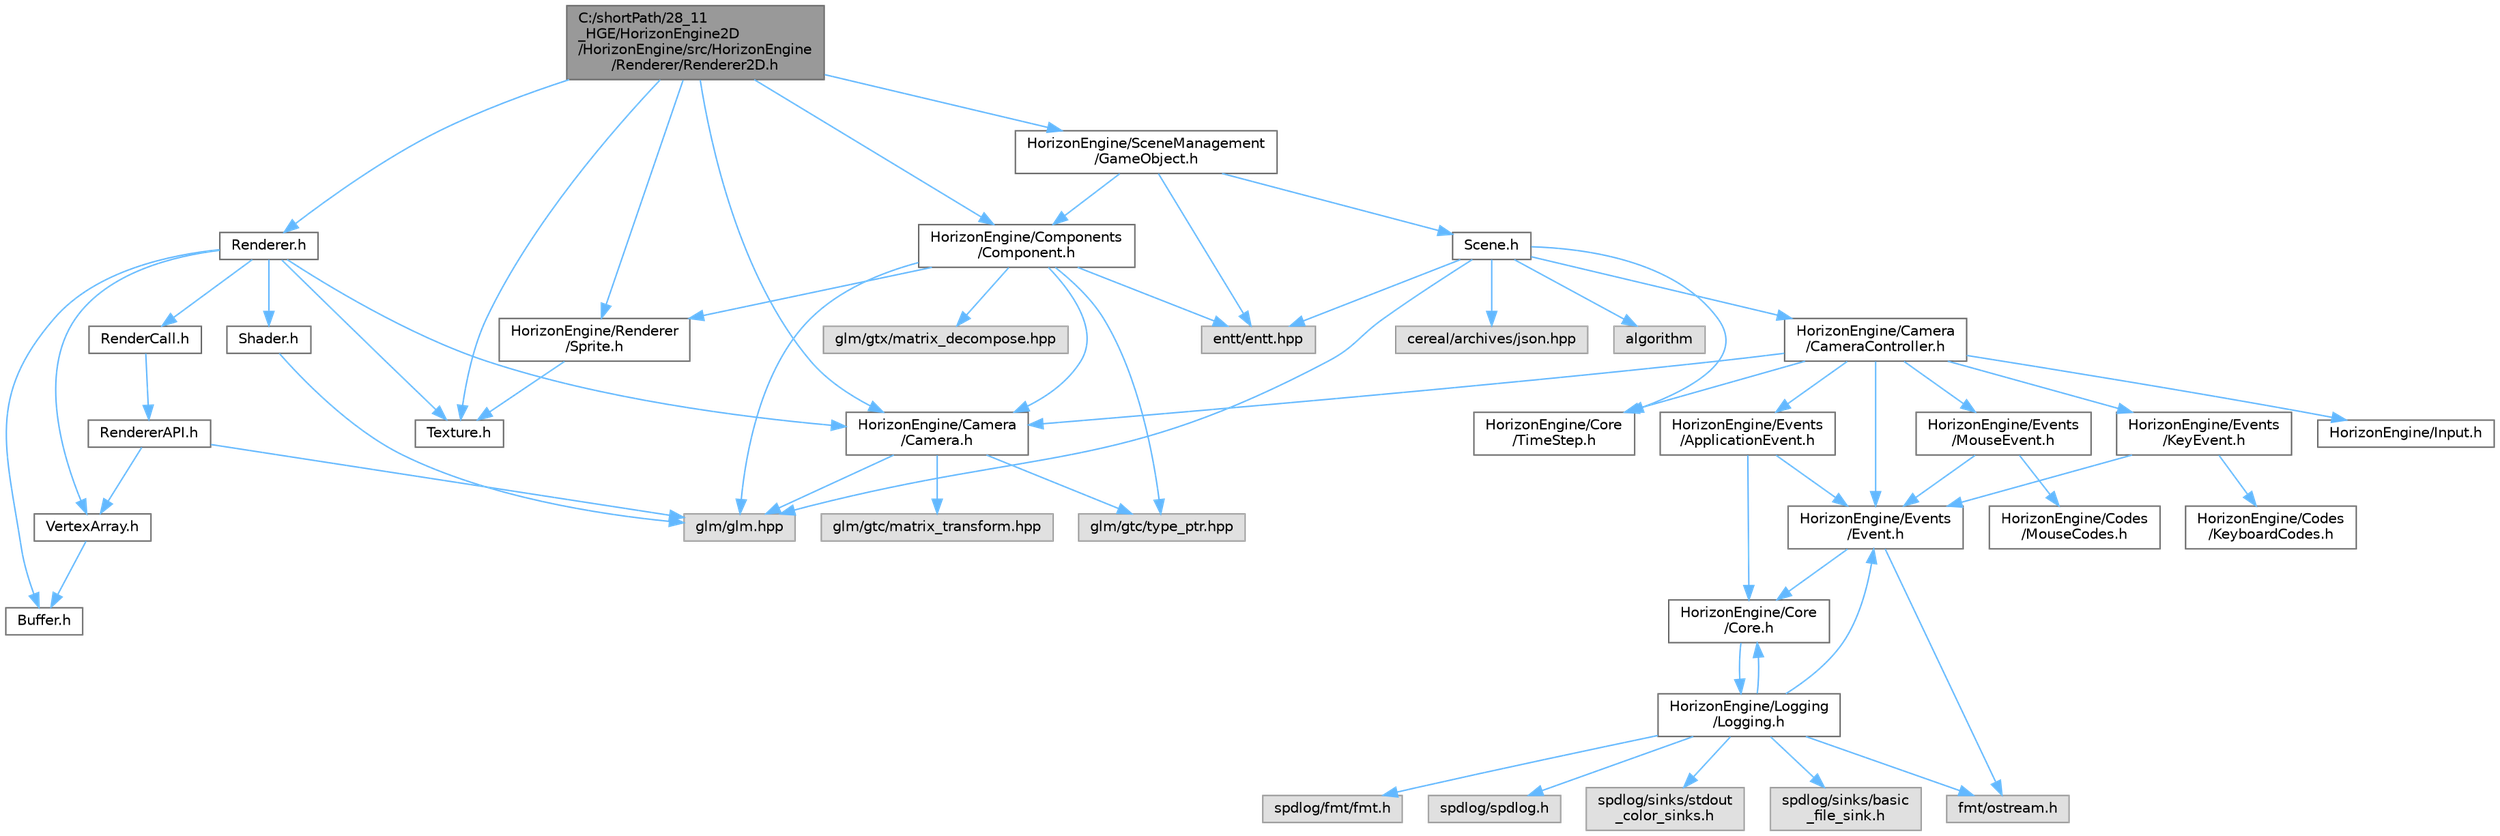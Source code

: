 digraph "C:/shortPath/28_11_HGE/HorizonEngine2D/HorizonEngine/src/HorizonEngine/Renderer/Renderer2D.h"
{
 // LATEX_PDF_SIZE
  bgcolor="transparent";
  edge [fontname=Helvetica,fontsize=10,labelfontname=Helvetica,labelfontsize=10];
  node [fontname=Helvetica,fontsize=10,shape=box,height=0.2,width=0.4];
  Node1 [label="C:/shortPath/28_11\l_HGE/HorizonEngine2D\l/HorizonEngine/src/HorizonEngine\l/Renderer/Renderer2D.h",height=0.2,width=0.4,color="gray40", fillcolor="grey60", style="filled", fontcolor="black",tooltip=" "];
  Node1 -> Node2 [color="steelblue1",style="solid"];
  Node2 [label="Renderer.h",height=0.2,width=0.4,color="grey40", fillcolor="white", style="filled",URL="$_renderer_8h.html",tooltip=" "];
  Node2 -> Node3 [color="steelblue1",style="solid"];
  Node3 [label="VertexArray.h",height=0.2,width=0.4,color="grey40", fillcolor="white", style="filled",URL="$_vertex_array_8h.html",tooltip=" "];
  Node3 -> Node4 [color="steelblue1",style="solid"];
  Node4 [label="Buffer.h",height=0.2,width=0.4,color="grey40", fillcolor="white", style="filled",URL="$_buffer_8h.html",tooltip=" "];
  Node2 -> Node4 [color="steelblue1",style="solid"];
  Node2 -> Node5 [color="steelblue1",style="solid"];
  Node5 [label="Shader.h",height=0.2,width=0.4,color="grey40", fillcolor="white", style="filled",URL="$_shader_8h.html",tooltip=" "];
  Node5 -> Node6 [color="steelblue1",style="solid"];
  Node6 [label="glm/glm.hpp",height=0.2,width=0.4,color="grey60", fillcolor="#E0E0E0", style="filled",tooltip=" "];
  Node2 -> Node7 [color="steelblue1",style="solid"];
  Node7 [label="Texture.h",height=0.2,width=0.4,color="grey40", fillcolor="white", style="filled",URL="$_texture_8h.html",tooltip=" "];
  Node2 -> Node8 [color="steelblue1",style="solid"];
  Node8 [label="RenderCall.h",height=0.2,width=0.4,color="grey40", fillcolor="white", style="filled",URL="$_render_call_8h.html",tooltip=" "];
  Node8 -> Node9 [color="steelblue1",style="solid"];
  Node9 [label="RendererAPI.h",height=0.2,width=0.4,color="grey40", fillcolor="white", style="filled",URL="$_renderer_a_p_i_8h.html",tooltip=" "];
  Node9 -> Node6 [color="steelblue1",style="solid"];
  Node9 -> Node3 [color="steelblue1",style="solid"];
  Node2 -> Node10 [color="steelblue1",style="solid"];
  Node10 [label="HorizonEngine/Camera\l/Camera.h",height=0.2,width=0.4,color="grey40", fillcolor="white", style="filled",URL="$_camera_8h.html",tooltip=" "];
  Node10 -> Node6 [color="steelblue1",style="solid"];
  Node10 -> Node11 [color="steelblue1",style="solid"];
  Node11 [label="glm/gtc/matrix_transform.hpp",height=0.2,width=0.4,color="grey60", fillcolor="#E0E0E0", style="filled",tooltip=" "];
  Node10 -> Node12 [color="steelblue1",style="solid"];
  Node12 [label="glm/gtc/type_ptr.hpp",height=0.2,width=0.4,color="grey60", fillcolor="#E0E0E0", style="filled",tooltip=" "];
  Node1 -> Node13 [color="steelblue1",style="solid"];
  Node13 [label="HorizonEngine/Components\l/Component.h",height=0.2,width=0.4,color="grey40", fillcolor="white", style="filled",URL="$_component_8h.html",tooltip=" "];
  Node13 -> Node6 [color="steelblue1",style="solid"];
  Node13 -> Node14 [color="steelblue1",style="solid"];
  Node14 [label="glm/gtx/matrix_decompose.hpp",height=0.2,width=0.4,color="grey60", fillcolor="#E0E0E0", style="filled",tooltip=" "];
  Node13 -> Node12 [color="steelblue1",style="solid"];
  Node13 -> Node15 [color="steelblue1",style="solid"];
  Node15 [label="entt/entt.hpp",height=0.2,width=0.4,color="grey60", fillcolor="#E0E0E0", style="filled",tooltip=" "];
  Node13 -> Node10 [color="steelblue1",style="solid"];
  Node13 -> Node16 [color="steelblue1",style="solid"];
  Node16 [label="HorizonEngine/Renderer\l/Sprite.h",height=0.2,width=0.4,color="grey40", fillcolor="white", style="filled",URL="$_sprite_8h.html",tooltip=" "];
  Node16 -> Node7 [color="steelblue1",style="solid"];
  Node1 -> Node7 [color="steelblue1",style="solid"];
  Node1 -> Node16 [color="steelblue1",style="solid"];
  Node1 -> Node10 [color="steelblue1",style="solid"];
  Node1 -> Node17 [color="steelblue1",style="solid"];
  Node17 [label="HorizonEngine/SceneManagement\l/GameObject.h",height=0.2,width=0.4,color="grey40", fillcolor="white", style="filled",URL="$_game_object_8h.html",tooltip=" "];
  Node17 -> Node15 [color="steelblue1",style="solid"];
  Node17 -> Node18 [color="steelblue1",style="solid"];
  Node18 [label="Scene.h",height=0.2,width=0.4,color="grey40", fillcolor="white", style="filled",URL="$_scene_8h.html",tooltip=" "];
  Node18 -> Node15 [color="steelblue1",style="solid"];
  Node18 -> Node19 [color="steelblue1",style="solid"];
  Node19 [label="cereal/archives/json.hpp",height=0.2,width=0.4,color="grey60", fillcolor="#E0E0E0", style="filled",tooltip=" "];
  Node18 -> Node6 [color="steelblue1",style="solid"];
  Node18 -> Node20 [color="steelblue1",style="solid"];
  Node20 [label="algorithm",height=0.2,width=0.4,color="grey60", fillcolor="#E0E0E0", style="filled",tooltip=" "];
  Node18 -> Node21 [color="steelblue1",style="solid"];
  Node21 [label="HorizonEngine/Core\l/TimeStep.h",height=0.2,width=0.4,color="grey40", fillcolor="white", style="filled",URL="$_time_step_8h.html",tooltip=" "];
  Node18 -> Node22 [color="steelblue1",style="solid"];
  Node22 [label="HorizonEngine/Camera\l/CameraController.h",height=0.2,width=0.4,color="grey40", fillcolor="white", style="filled",URL="$_camera_controller_8h.html",tooltip=" "];
  Node22 -> Node21 [color="steelblue1",style="solid"];
  Node22 -> Node23 [color="steelblue1",style="solid"];
  Node23 [label="HorizonEngine/Events\l/Event.h",height=0.2,width=0.4,color="grey40", fillcolor="white", style="filled",URL="$_event_8h.html",tooltip=" "];
  Node23 -> Node24 [color="steelblue1",style="solid"];
  Node24 [label="HorizonEngine/Core\l/Core.h",height=0.2,width=0.4,color="grey40", fillcolor="white", style="filled",URL="$_core_8h.html",tooltip=" "];
  Node24 -> Node25 [color="steelblue1",style="solid"];
  Node25 [label="HorizonEngine/Logging\l/Logging.h",height=0.2,width=0.4,color="grey40", fillcolor="white", style="filled",URL="$_logging_8h.html",tooltip=" "];
  Node25 -> Node24 [color="steelblue1",style="solid"];
  Node25 -> Node26 [color="steelblue1",style="solid"];
  Node26 [label="spdlog/spdlog.h",height=0.2,width=0.4,color="grey60", fillcolor="#E0E0E0", style="filled",tooltip=" "];
  Node25 -> Node27 [color="steelblue1",style="solid"];
  Node27 [label="spdlog/sinks/stdout\l_color_sinks.h",height=0.2,width=0.4,color="grey60", fillcolor="#E0E0E0", style="filled",tooltip=" "];
  Node25 -> Node28 [color="steelblue1",style="solid"];
  Node28 [label="spdlog/sinks/basic\l_file_sink.h",height=0.2,width=0.4,color="grey60", fillcolor="#E0E0E0", style="filled",tooltip=" "];
  Node25 -> Node29 [color="steelblue1",style="solid"];
  Node29 [label="spdlog/fmt/fmt.h",height=0.2,width=0.4,color="grey60", fillcolor="#E0E0E0", style="filled",tooltip=" "];
  Node25 -> Node30 [color="steelblue1",style="solid"];
  Node30 [label="fmt/ostream.h",height=0.2,width=0.4,color="grey60", fillcolor="#E0E0E0", style="filled",tooltip=" "];
  Node25 -> Node23 [color="steelblue1",style="solid"];
  Node23 -> Node30 [color="steelblue1",style="solid"];
  Node22 -> Node31 [color="steelblue1",style="solid"];
  Node31 [label="HorizonEngine/Events\l/ApplicationEvent.h",height=0.2,width=0.4,color="grey40", fillcolor="white", style="filled",URL="$_application_event_8h.html",tooltip=" "];
  Node31 -> Node24 [color="steelblue1",style="solid"];
  Node31 -> Node23 [color="steelblue1",style="solid"];
  Node22 -> Node32 [color="steelblue1",style="solid"];
  Node32 [label="HorizonEngine/Events\l/MouseEvent.h",height=0.2,width=0.4,color="grey40", fillcolor="white", style="filled",URL="$_mouse_event_8h.html",tooltip=" "];
  Node32 -> Node23 [color="steelblue1",style="solid"];
  Node32 -> Node33 [color="steelblue1",style="solid"];
  Node33 [label="HorizonEngine/Codes\l/MouseCodes.h",height=0.2,width=0.4,color="grey40", fillcolor="white", style="filled",URL="$_mouse_codes_8h.html",tooltip=" "];
  Node22 -> Node34 [color="steelblue1",style="solid"];
  Node34 [label="HorizonEngine/Events\l/KeyEvent.h",height=0.2,width=0.4,color="grey40", fillcolor="white", style="filled",URL="$_key_event_8h.html",tooltip=" "];
  Node34 -> Node23 [color="steelblue1",style="solid"];
  Node34 -> Node35 [color="steelblue1",style="solid"];
  Node35 [label="HorizonEngine/Codes\l/KeyboardCodes.h",height=0.2,width=0.4,color="grey40", fillcolor="white", style="filled",URL="$_keyboard_codes_8h.html",tooltip=" "];
  Node22 -> Node36 [color="steelblue1",style="solid"];
  Node36 [label="HorizonEngine/Input.h",height=0.2,width=0.4,color="grey40", fillcolor="white", style="filled",URL="$_input_8h.html",tooltip=" "];
  Node22 -> Node10 [color="steelblue1",style="solid"];
  Node17 -> Node13 [color="steelblue1",style="solid"];
}
